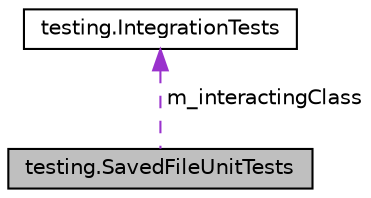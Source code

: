 digraph "testing.SavedFileUnitTests"
{
  edge [fontname="Helvetica",fontsize="10",labelfontname="Helvetica",labelfontsize="10"];
  node [fontname="Helvetica",fontsize="10",shape=record];
  Node1 [label="testing.SavedFileUnitTests",height=0.2,width=0.4,color="black", fillcolor="grey75", style="filled", fontcolor="black"];
  Node2 -> Node1 [dir="back",color="darkorchid3",fontsize="10",style="dashed",label=" m_interactingClass" ,fontname="Helvetica"];
  Node2 [label="testing.IntegrationTests",height=0.2,width=0.4,color="black", fillcolor="white", style="filled",URL="$classtesting_1_1_integration_tests.html",tooltip="integration testing "];
}
